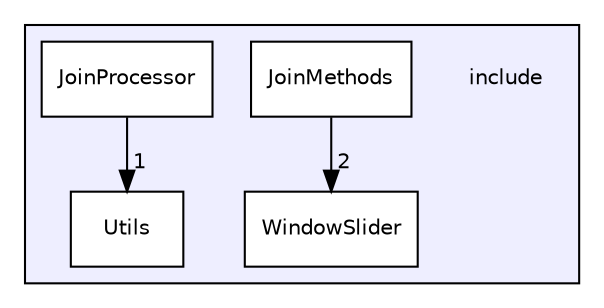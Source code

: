 digraph "include" {
  compound=true
  node [ fontsize="10", fontname="Helvetica"];
  edge [ labelfontsize="10", labelfontname="Helvetica"];
  subgraph clusterdir_d44c64559bbebec7f509842c48db8b23 {
    graph [ bgcolor="#eeeeff", pencolor="black", label="" URL="dir_d44c64559bbebec7f509842c48db8b23.html"];
    dir_d44c64559bbebec7f509842c48db8b23 [shape=plaintext label="include"];
  dir_c257a94909c206d50efc94cbbe26f908 [shape=box label="JoinMethods" fillcolor="white" style="filled" URL="dir_c257a94909c206d50efc94cbbe26f908.html"];
  dir_3a2146b16b7b7487199f0add244c9d6b [shape=box label="JoinProcessor" fillcolor="white" style="filled" URL="dir_3a2146b16b7b7487199f0add244c9d6b.html"];
  dir_2d1d991c66e7a032b2ab80c11328e79c [shape=box label="Utils" fillcolor="white" style="filled" URL="dir_2d1d991c66e7a032b2ab80c11328e79c.html"];
  dir_34445532ae09f585cee27beb5e8a4d84 [shape=box label="WindowSlider" fillcolor="white" style="filled" URL="dir_34445532ae09f585cee27beb5e8a4d84.html"];
  }
  dir_3a2146b16b7b7487199f0add244c9d6b->dir_2d1d991c66e7a032b2ab80c11328e79c [headlabel="1", labeldistance=1.5 headhref="dir_000004_000005.html"];
  dir_c257a94909c206d50efc94cbbe26f908->dir_34445532ae09f585cee27beb5e8a4d84 [headlabel="2", labeldistance=1.5 headhref="dir_000003_000006.html"];
}
